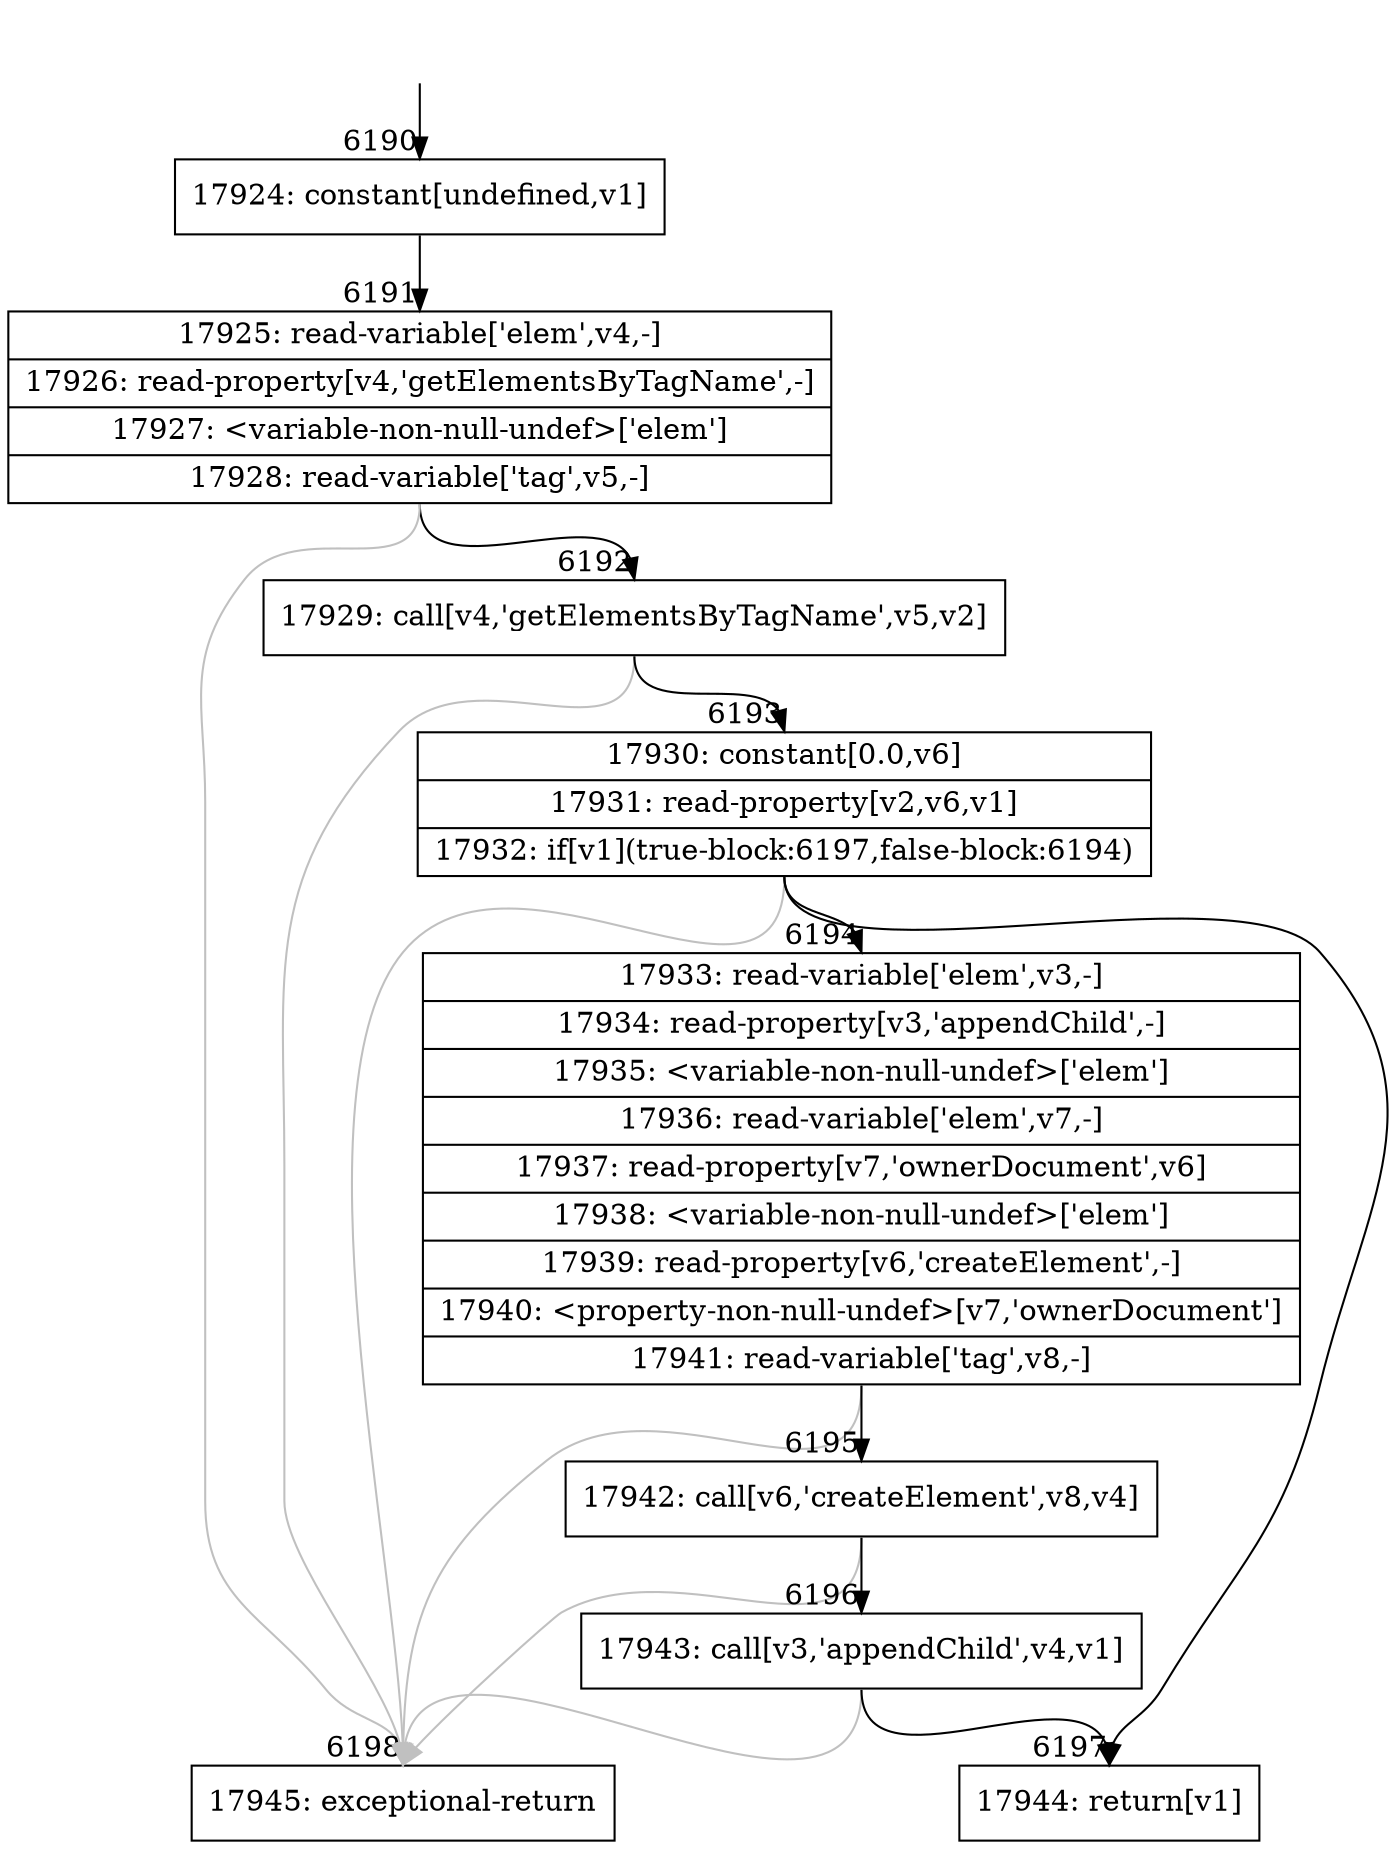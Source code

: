 digraph {
rankdir="TD"
BB_entry404[shape=none,label=""];
BB_entry404 -> BB6190 [tailport=s, headport=n, headlabel="    6190"]
BB6190 [shape=record label="{17924: constant[undefined,v1]}" ] 
BB6190 -> BB6191 [tailport=s, headport=n, headlabel="      6191"]
BB6191 [shape=record label="{17925: read-variable['elem',v4,-]|17926: read-property[v4,'getElementsByTagName',-]|17927: \<variable-non-null-undef\>['elem']|17928: read-variable['tag',v5,-]}" ] 
BB6191 -> BB6192 [tailport=s, headport=n, headlabel="      6192"]
BB6191 -> BB6198 [tailport=s, headport=n, color=gray, headlabel="      6198"]
BB6192 [shape=record label="{17929: call[v4,'getElementsByTagName',v5,v2]}" ] 
BB6192 -> BB6193 [tailport=s, headport=n, headlabel="      6193"]
BB6192 -> BB6198 [tailport=s, headport=n, color=gray]
BB6193 [shape=record label="{17930: constant[0.0,v6]|17931: read-property[v2,v6,v1]|17932: if[v1](true-block:6197,false-block:6194)}" ] 
BB6193 -> BB6197 [tailport=s, headport=n, headlabel="      6197"]
BB6193 -> BB6194 [tailport=s, headport=n, headlabel="      6194"]
BB6193 -> BB6198 [tailport=s, headport=n, color=gray]
BB6194 [shape=record label="{17933: read-variable['elem',v3,-]|17934: read-property[v3,'appendChild',-]|17935: \<variable-non-null-undef\>['elem']|17936: read-variable['elem',v7,-]|17937: read-property[v7,'ownerDocument',v6]|17938: \<variable-non-null-undef\>['elem']|17939: read-property[v6,'createElement',-]|17940: \<property-non-null-undef\>[v7,'ownerDocument']|17941: read-variable['tag',v8,-]}" ] 
BB6194 -> BB6195 [tailport=s, headport=n, headlabel="      6195"]
BB6194 -> BB6198 [tailport=s, headport=n, color=gray]
BB6195 [shape=record label="{17942: call[v6,'createElement',v8,v4]}" ] 
BB6195 -> BB6196 [tailport=s, headport=n, headlabel="      6196"]
BB6195 -> BB6198 [tailport=s, headport=n, color=gray]
BB6196 [shape=record label="{17943: call[v3,'appendChild',v4,v1]}" ] 
BB6196 -> BB6197 [tailport=s, headport=n]
BB6196 -> BB6198 [tailport=s, headport=n, color=gray]
BB6197 [shape=record label="{17944: return[v1]}" ] 
BB6198 [shape=record label="{17945: exceptional-return}" ] 
}
